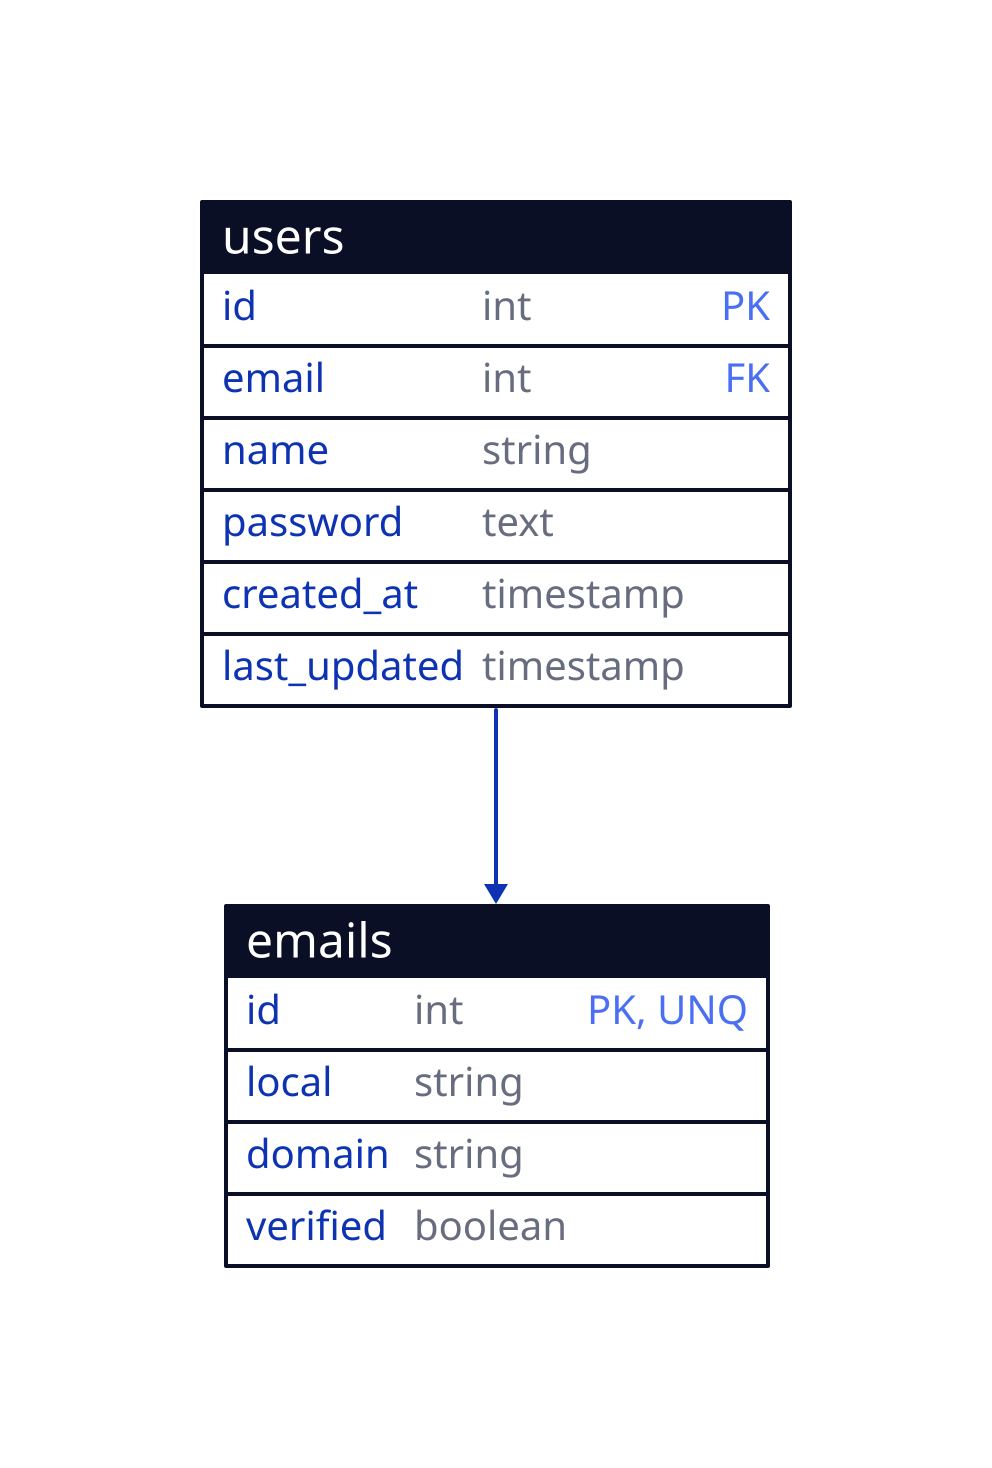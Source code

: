 users: {
  shape: sql_table
  id: int {constraint: primary_key}
  email: int {constraint: foreign_key}
  name: string
  password: text
  created_at: timestamp
  last_updated: timestamp
}

emails: {
  shape: sql_table
  id: int {constraint: [primary_key; unique]}
  local: string
  domain: string
  verified: boolean
}
users.email -> emails.id
